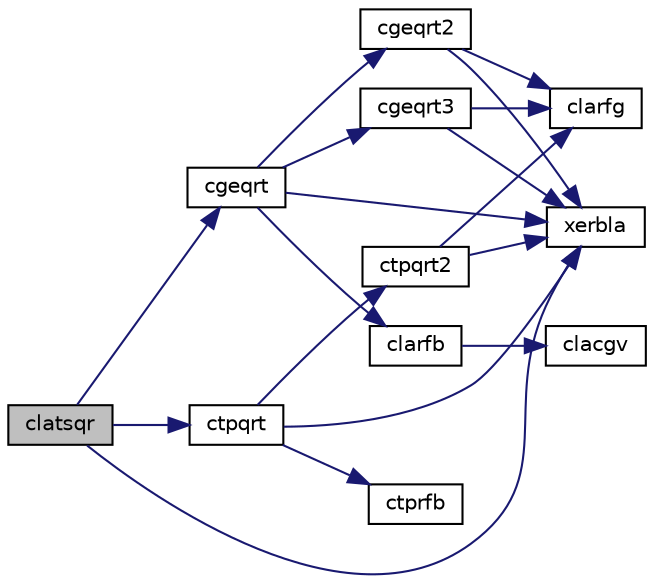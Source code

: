 digraph "clatsqr"
{
 // LATEX_PDF_SIZE
  edge [fontname="Helvetica",fontsize="10",labelfontname="Helvetica",labelfontsize="10"];
  node [fontname="Helvetica",fontsize="10",shape=record];
  rankdir="LR";
  Node1 [label="clatsqr",height=0.2,width=0.4,color="black", fillcolor="grey75", style="filled", fontcolor="black",tooltip="CLATSQR"];
  Node1 -> Node2 [color="midnightblue",fontsize="10",style="solid",fontname="Helvetica"];
  Node2 [label="cgeqrt",height=0.2,width=0.4,color="black", fillcolor="white", style="filled",URL="$cgeqrt_8f.html#af7103c1ce604baf7b0f7946496a72baf",tooltip="CGEQRT"];
  Node2 -> Node3 [color="midnightblue",fontsize="10",style="solid",fontname="Helvetica"];
  Node3 [label="cgeqrt2",height=0.2,width=0.4,color="black", fillcolor="white", style="filled",URL="$cgeqrt2_8f.html#ad4ad3f605b1a33a24e9f4adc82fc0d51",tooltip="CGEQRT2 computes a QR factorization of a general real or complex matrix using the compact WY represen..."];
  Node3 -> Node4 [color="midnightblue",fontsize="10",style="solid",fontname="Helvetica"];
  Node4 [label="clarfg",height=0.2,width=0.4,color="black", fillcolor="white", style="filled",URL="$clarfg_8f.html#ab546cf8718b98ecdc6aae99a34ffb1bf",tooltip="CLARFG generates an elementary reflector (Householder matrix)."];
  Node3 -> Node5 [color="midnightblue",fontsize="10",style="solid",fontname="Helvetica"];
  Node5 [label="xerbla",height=0.2,width=0.4,color="black", fillcolor="white", style="filled",URL="$xerbla_8f.html#a377ee61015baf8dea7770b3a404b1c07",tooltip="XERBLA"];
  Node2 -> Node6 [color="midnightblue",fontsize="10",style="solid",fontname="Helvetica"];
  Node6 [label="cgeqrt3",height=0.2,width=0.4,color="black", fillcolor="white", style="filled",URL="$cgeqrt3_8f.html#a3ce7c8f1eb723ddba558d46a3e518635",tooltip="CGEQRT3 recursively computes a QR factorization of a general real or complex matrix using the compact..."];
  Node6 -> Node4 [color="midnightblue",fontsize="10",style="solid",fontname="Helvetica"];
  Node6 -> Node5 [color="midnightblue",fontsize="10",style="solid",fontname="Helvetica"];
  Node2 -> Node7 [color="midnightblue",fontsize="10",style="solid",fontname="Helvetica"];
  Node7 [label="clarfb",height=0.2,width=0.4,color="black", fillcolor="white", style="filled",URL="$clarfb_8f.html#a625578c63463d61350ee393cd3f9aeb6",tooltip="CLARFB applies a block reflector or its conjugate-transpose to a general rectangular matrix."];
  Node7 -> Node8 [color="midnightblue",fontsize="10",style="solid",fontname="Helvetica"];
  Node8 [label="clacgv",height=0.2,width=0.4,color="black", fillcolor="white", style="filled",URL="$clacgv_8f.html#a0ff51770edb0cdc7328fdae7ace7954e",tooltip="CLACGV conjugates a complex vector."];
  Node2 -> Node5 [color="midnightblue",fontsize="10",style="solid",fontname="Helvetica"];
  Node1 -> Node9 [color="midnightblue",fontsize="10",style="solid",fontname="Helvetica"];
  Node9 [label="ctpqrt",height=0.2,width=0.4,color="black", fillcolor="white", style="filled",URL="$ctpqrt_8f.html#ab9d24ed575baeedc2b05150f43bdd051",tooltip="CTPQRT"];
  Node9 -> Node10 [color="midnightblue",fontsize="10",style="solid",fontname="Helvetica"];
  Node10 [label="ctpqrt2",height=0.2,width=0.4,color="black", fillcolor="white", style="filled",URL="$ctpqrt2_8f.html#af43d372a211a762f640d9de7b20771e8",tooltip="CTPQRT2 computes a QR factorization of a real or complex \"triangular-pentagonal\" matrix,..."];
  Node10 -> Node4 [color="midnightblue",fontsize="10",style="solid",fontname="Helvetica"];
  Node10 -> Node5 [color="midnightblue",fontsize="10",style="solid",fontname="Helvetica"];
  Node9 -> Node11 [color="midnightblue",fontsize="10",style="solid",fontname="Helvetica"];
  Node11 [label="ctprfb",height=0.2,width=0.4,color="black", fillcolor="white", style="filled",URL="$ctprfb_8f.html#a1870011d9f6b3b3df73c361a3236942f",tooltip="CTPRFB applies a complex \"triangular-pentagonal\" block reflector to a complex matrix,..."];
  Node9 -> Node5 [color="midnightblue",fontsize="10",style="solid",fontname="Helvetica"];
  Node1 -> Node5 [color="midnightblue",fontsize="10",style="solid",fontname="Helvetica"];
}
